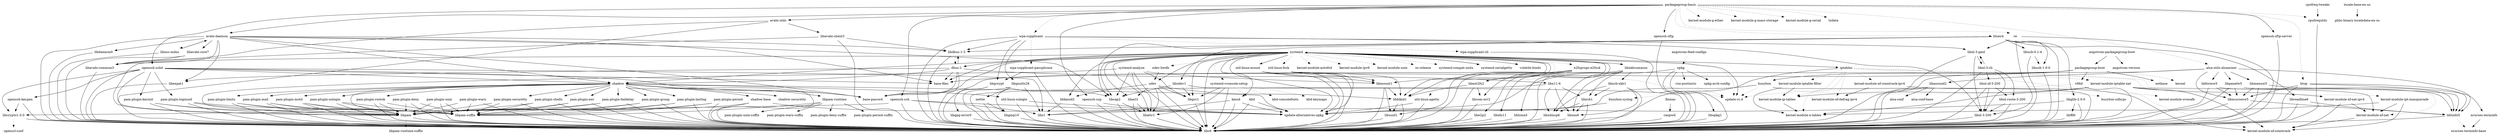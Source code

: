 digraph depends {
    node [shape=plaintext]
"alsa-utils-alsamixer" -> "libasound2";
"alsa-utils-alsamixer" -> "libc6";
"alsa-utils-alsamixer" -> "libformw5";
"alsa-utils-alsamixer" -> "libmenuw5";
"alsa-utils-alsamixer" -> "libncursesw5";
"alsa-utils-alsamixer" -> "libpanelw5";
"alsa-utils-alsamixer" -> "libtinfo5";
"angstrom-feed-configs" -> "opkg" [style=dotted];
"angstrom-packagegroup-boot" -> "angstrom-version";
"angstrom-packagegroup-boot" -> "packagegroup-boot";
"avahi-daemon" -> "base-files";
"avahi-daemon" -> "base-passwd";
"avahi-daemon" -> "libavahi-common3";
"avahi-daemon" -> "libavahi-core7";
"avahi-daemon" -> "libc6";
"avahi-daemon" -> "libcap2";
"avahi-daemon" -> "libdaemon0";
"avahi-daemon" -> "libdbus-1-3";
"avahi-daemon" -> "libexpat1";
"avahi-daemon" -> "libnss-mdns" [style=dotted];
"avahi-daemon" -> "shadow";
"avahi-utils" -> "libavahi-client3";
"avahi-utils" -> "libavahi-common3";
"avahi-utils" -> "libc6";
"bluez4" -> "libc6";
"bluez4" -> "libcap2";
"bluez4" -> "libdbus-1-3";
"bluez4" -> "libglib-2.0-0";
"bluez4" -> "libreadline6";
"bluez4" -> "libudev1";
"bluez4" -> "libusb-0.1-4";
"bluez4" -> "libusb-1.0-0";
"busybox" -> "busybox-syslog" [style=dotted];
"busybox" -> "busybox-udhcpc" [style=dotted];
"busybox" -> "libc6";
"busybox" -> "update-alternatives-opkg";
"busybox" -> "update-rc.d" [style=dotted];
"busybox-syslog" -> "update-alternatives-opkg";
"cpufreq-tweaks" -> "cpufrequtils";
"cpufrequtils" -> "libc6";
"dbus-1" -> "base-files";
"dbus-1" -> "base-passwd";
"dbus-1" -> "libc6";
"dbus-1" -> "libdbus-1-3";
"dbus-1" -> "libexpat1";
"dbus-1" -> "libx11-6";
"dbus-1" -> "shadow";
"dbus-1" -> "update-rc.d" [style=dotted];
"e2fsprogs-e2fsck" -> "libblkid1";
"e2fsprogs-e2fsck" -> "libc6";
"e2fsprogs-e2fsck" -> "libcom-err2";
"e2fsprogs-e2fsck" -> "libe2p2";
"e2fsprogs-e2fsck" -> "libext2fs2";
"e2fsprogs-e2fsck" -> "libuuid1";
"fixmac" -> "ranpwd";
"htop" -> "libc6";
"htop" -> "libncursesw5";
"htop" -> "libtinfo5";
"htop" -> "ncurses-terminfo";
"iptables" -> "kernel-module-ip-tables" [style=dotted];
"iptables" -> "kernel-module-ipt-masquerade" [style=dotted];
"iptables" -> "kernel-module-iptable-filter" [style=dotted];
"iptables" -> "kernel-module-iptable-nat" [style=dotted];
"iptables" -> "kernel-module-nf-conntrack" [style=dotted];
"iptables" -> "kernel-module-nf-conntrack-ipv4" [style=dotted];
"iptables" -> "kernel-module-nf-defrag-ipv4" [style=dotted];
"iptables" -> "kernel-module-nf-nat" [style=dotted];
"iptables" -> "kernel-module-x-tables" [style=dotted];
"iptables" -> "libc6";
"iw" -> "libc6";
"iw" -> "libnl-3-200";
"iw" -> "libnl-3-genl";
"kbd" -> "libc6";
"kbd" -> "update-alternatives-opkg";
"kernel-module-ip-tables" -> "kernel-module-x-tables";
"kernel-module-ipt-masquerade" -> "kernel-module-nf-conntrack";
"kernel-module-ipt-masquerade" -> "kernel-module-nf-nat";
"kernel-module-ipt-masquerade" -> "kernel-module-x-tables";
"kernel-module-iptable-filter" -> "kernel-module-ip-tables";
"kernel-module-iptable-filter" -> "kernel-module-x-tables";
"kernel-module-iptable-nat" -> "kernel-module-ip-tables";
"kernel-module-iptable-nat" -> "kernel-module-nf-conntrack";
"kernel-module-iptable-nat" -> "kernel-module-nf-nat";
"kernel-module-iptable-nat" -> "kernel-module-nf-nat-ipv4";
"kernel-module-iptable-nat" -> "kernel-module-x-tables";
"kernel-module-nf-conntrack-ipv4" -> "kernel-module-nf-conntrack";
"kernel-module-nf-conntrack-ipv4" -> "kernel-module-nf-defrag-ipv4";
"kernel-module-nf-nat" -> "kernel-module-nf-conntrack";
"kernel-module-nf-nat-ipv4" -> "kernel-module-nf-conntrack";
"kernel-module-nf-nat-ipv4" -> "kernel-module-nf-nat";
"kmod" -> "libc6";
"kmod" -> "libz1";
"kmod" -> "update-alternatives-opkg";
"libacl1" -> "libattr1";
"libacl1" -> "libc6";
"libasound2" -> "alsa-conf";
"libasound2" -> "alsa-conf-base";
"libasound2" -> "libc6";
"libattr1" -> "libc6";
"libavahi-client3" -> "libavahi-common3";
"libavahi-client3" -> "libc6";
"libavahi-client3" -> "libdbus-1-3";
"libavahi-common3" -> "libc6";
"libavahi-core7" -> "libavahi-common3";
"libavahi-core7" -> "libc6";
"libblkid1" -> "libc6";
"libblkid1" -> "libuuid1";
"libcap2" -> "libattr1";
"libcap2" -> "libc6";
"libcom-err2" -> "libc6";
"libcrypto1.0.0" -> "libc6";
"libcrypto1.0.0" -> "openssl-conf" [style=dotted];
"libdaemon0" -> "libc6";
"libdbus-1-3" -> "dbus-1" [style=dotted];
"libdbus-1-3" -> "libc6";
"libe2p2" -> "libc6";
"libexpat1" -> "libc6";
"libext2fs2" -> "libblkid1";
"libext2fs2" -> "libc6";
"libext2fs2" -> "libcom-err2";
"libffi6" -> "libc6";
"libformw5" -> "libc6";
"libformw5" -> "libncursesw5";
"libformw5" -> "libtinfo5";
"libgcc1" -> "libc6";
"libgcrypt" -> "libc6";
"libgcrypt" -> "libcap2";
"libgcrypt" -> "libgpg-error0";
"libglib-2.0-0" -> "libc6";
"libglib-2.0-0" -> "libffi6";
"libglib-2.0-0" -> "libz1";
"libgmp10" -> "libc6";
"libgnutls28" -> "libc6";
"libgnutls28" -> "libgmp10";
"libgnutls28" -> "libz1";
"libgnutls28" -> "nettle";
"libgpg-error0" -> "libc6";
"libidn11" -> "libc6";
"libkmod2" -> "libc6";
"libkmod2" -> "libz1";
"liblzma5" -> "libc6";
"libmenuw5" -> "libc6";
"libmenuw5" -> "libncursesw5";
"libmenuw5" -> "libtinfo5";
"libmount1" -> "libblkid1";
"libmount1" -> "libc6";
"libmount1" -> "libuuid1";
"libncursesw5" -> "libc6";
"libncursesw5" -> "libtinfo5";
"libnl-3-200" -> "libc6";
"libnl-3-cli" -> "libc6";
"libnl-3-cli" -> "libnl-3-200";
"libnl-3-cli" -> "libnl-3-genl";
"libnl-3-cli" -> "libnl-nf-3-200";
"libnl-3-cli" -> "libnl-route-3-200";
"libnl-3-genl" -> "libc6";
"libnl-3-genl" -> "libnl-3-200";
"libnl-3-genl" -> "libnl-3-cli";
"libnl-nf-3-200" -> "libc6";
"libnl-nf-3-200" -> "libnl-3-200";
"libnl-nf-3-200" -> "libnl-route-3-200";
"libnl-route-3-200" -> "libc6";
"libnl-route-3-200" -> "libnl-3-200";
"libnss-mdns" -> "avahi-daemon";
"libnss-mdns" -> "libc6";
"libopkg1" -> "libc6";
"libpam" -> "libc6";
"libpam" -> "libpam-runtime-suffix" [style=dotted];
"libpam-runtime" -> "libpam-suffix";
"libpam-runtime" -> "pam-plugin-deny-suffix";
"libpam-runtime" -> "pam-plugin-permit-suffix";
"libpam-runtime" -> "pam-plugin-unix-suffix";
"libpam-runtime" -> "pam-plugin-warn-suffix";
"libpanelw5" -> "libc6";
"libpanelw5" -> "libncursesw5";
"libpanelw5" -> "libtinfo5";
"libreadline6" -> "libc6";
"libreadline6" -> "libtinfo5";
"libtinfo5" -> "libc6";
"libtinfo5" -> "ncurses-terminfo-base" [style=dotted];
"libudev1" -> "libc6";
"libudev1" -> "libcap2";
"libudev1" -> "libgcc1";
"libusb-0.1-4" -> "libc6";
"libusb-0.1-4" -> "libusb-1.0-0";
"libusb-1.0-0" -> "libc6";
"libuuid1" -> "libc6";
"libx11-6" -> "libc6";
"libx11-6" -> "libxau6";
"libx11-6" -> "libxcb1";
"libx11-6" -> "libxdmcp6";
"libxau6" -> "libc6";
"libxcb-xkb1" -> "libc6";
"libxcb-xkb1" -> "libxau6";
"libxcb-xkb1" -> "libxcb1";
"libxcb-xkb1" -> "libxdmcp6";
"libxcb1" -> "libc6";
"libxcb1" -> "libxau6";
"libxcb1" -> "libxdmcp6";
"libxdmcp6" -> "libc6";
"libxkbcommon" -> "libc6";
"libxkbcommon" -> "libxau6";
"libxkbcommon" -> "libxcb-xkb1";
"libxkbcommon" -> "libxcb1";
"libxkbcommon" -> "libxdmcp6";
"libz1" -> "libc6";
"locale-base-en-us" -> "glibc-binary-localedata-en-us";
"ncurses-terminfo" -> "ncurses-terminfo-base";
"nettle" -> "libc6";
"nettle" -> "libgmp10";
"openssh-keygen" -> "libc6";
"openssh-keygen" -> "libcrypto1.0.0";
"openssh-scp" -> "libc6";
"openssh-scp" -> "update-alternatives-opkg";
"openssh-sftp" -> "libc6";
"openssh-sftp-server" -> "libc6";
"openssh-ssh" -> "libc6";
"openssh-ssh" -> "libcrypto1.0.0";
"openssh-ssh" -> "libz1";
"openssh-ssh" -> "update-alternatives-opkg";
"openssh-sshd" -> "base-files";
"openssh-sshd" -> "base-passwd";
"openssh-sshd" -> "libc6";
"openssh-sshd" -> "libcrypto1.0.0";
"openssh-sshd" -> "libpam";
"openssh-sshd" -> "libz1";
"openssh-sshd" -> "openssh-keygen";
"openssh-sshd" -> "pam-plugin-keyinit";
"openssh-sshd" -> "pam-plugin-loginuid";
"openssh-sshd" -> "shadow";
"opkg" -> "libc6";
"opkg" -> "libopkg1";
"opkg" -> "opkg-arch-config";
"opkg" -> "run-postinsts";
"opkg" -> "update-alternatives-opkg";
"packagegroup-basic" -> "alsa-utils-alsamixer" [style=dotted];
"packagegroup-basic" -> "avahi-daemon";
"packagegroup-basic" -> "avahi-utils";
"packagegroup-basic" -> "bluez4" [style=dotted];
"packagegroup-basic" -> "cpufrequtils" [style=dotted];
"packagegroup-basic" -> "htop" [style=dotted];
"packagegroup-basic" -> "iw" [style=dotted];
"packagegroup-basic" -> "kernel-module-g-ether" [style=dotted];
"packagegroup-basic" -> "kernel-module-g-mass-storage" [style=dotted];
"packagegroup-basic" -> "kernel-module-g-serial" [style=dotted];
"packagegroup-basic" -> "openssh-scp";
"packagegroup-basic" -> "openssh-sftp";
"packagegroup-basic" -> "openssh-sftp-server";
"packagegroup-basic" -> "openssh-ssh";
"packagegroup-basic" -> "openssh-sshd";
"packagegroup-basic" -> "tzdata" [style=dotted];
"packagegroup-basic" -> "wpa-supplicant" [style=dotted];
"packagegroup-boot" -> "base-files";
"packagegroup-boot" -> "base-passwd";
"packagegroup-boot" -> "busybox";
"packagegroup-boot" -> "kernel" [style=dotted];
"packagegroup-boot" -> "netbase";
"packagegroup-boot" -> "v86d";
"pam-plugin-deny" -> "libc6";
"pam-plugin-deny" -> "libpam";
"pam-plugin-deny" -> "libpam-suffix";
"pam-plugin-env" -> "libc6";
"pam-plugin-env" -> "libpam";
"pam-plugin-env" -> "libpam-suffix";
"pam-plugin-faildelay" -> "libc6";
"pam-plugin-faildelay" -> "libpam";
"pam-plugin-faildelay" -> "libpam-suffix";
"pam-plugin-group" -> "libc6";
"pam-plugin-group" -> "libpam";
"pam-plugin-group" -> "libpam-suffix";
"pam-plugin-keyinit" -> "libc6";
"pam-plugin-keyinit" -> "libpam";
"pam-plugin-keyinit" -> "libpam-suffix";
"pam-plugin-lastlog" -> "libc6";
"pam-plugin-lastlog" -> "libpam";
"pam-plugin-lastlog" -> "libpam-suffix";
"pam-plugin-limits" -> "libc6";
"pam-plugin-limits" -> "libpam";
"pam-plugin-limits" -> "libpam-suffix";
"pam-plugin-loginuid" -> "libc6";
"pam-plugin-loginuid" -> "libpam";
"pam-plugin-loginuid" -> "libpam-suffix";
"pam-plugin-mail" -> "libc6";
"pam-plugin-mail" -> "libpam";
"pam-plugin-mail" -> "libpam-suffix";
"pam-plugin-motd" -> "libc6";
"pam-plugin-motd" -> "libpam";
"pam-plugin-motd" -> "libpam-suffix";
"pam-plugin-nologin" -> "libc6";
"pam-plugin-nologin" -> "libpam";
"pam-plugin-nologin" -> "libpam-suffix";
"pam-plugin-permit" -> "libc6";
"pam-plugin-permit" -> "libpam";
"pam-plugin-permit" -> "libpam-suffix";
"pam-plugin-rootok" -> "libc6";
"pam-plugin-rootok" -> "libpam";
"pam-plugin-rootok" -> "libpam-suffix";
"pam-plugin-securetty" -> "libc6";
"pam-plugin-securetty" -> "libpam";
"pam-plugin-securetty" -> "libpam-suffix";
"pam-plugin-shells" -> "libc6";
"pam-plugin-shells" -> "libpam";
"pam-plugin-shells" -> "libpam-suffix";
"pam-plugin-unix" -> "libc6";
"pam-plugin-unix" -> "libpam";
"pam-plugin-unix" -> "libpam-suffix";
"pam-plugin-warn" -> "libc6";
"pam-plugin-warn" -> "libpam";
"pam-plugin-warn" -> "libpam-suffix";
"ranpwd" -> "libc6";
"run-postinsts" -> "update-rc.d" [style=dotted];
"shadow" -> "base-passwd";
"shadow" -> "libc6";
"shadow" -> "libpam";
"shadow" -> "libpam-runtime";
"shadow" -> "pam-plugin-env";
"shadow" -> "pam-plugin-faildelay";
"shadow" -> "pam-plugin-group";
"shadow" -> "pam-plugin-lastlog";
"shadow" -> "pam-plugin-limits";
"shadow" -> "pam-plugin-mail";
"shadow" -> "pam-plugin-motd";
"shadow" -> "pam-plugin-nologin";
"shadow" -> "pam-plugin-rootok";
"shadow" -> "pam-plugin-securetty";
"shadow" -> "pam-plugin-shells";
"shadow" -> "shadow-base";
"shadow" -> "shadow-securetty";
"shadow" -> "update-alternatives-opkg";
"shadow" -> "util-linux-sulogin";
"shadow-base" -> "libc6";
"shadow-base" -> "libpam";
"shadow-base" -> "update-alternatives-opkg";
"systemd" -> "base-files";
"systemd" -> "base-passwd";
"systemd" -> "dbus-1";
"systemd" -> "e2fsprogs-e2fsck" [style=dotted];
"systemd" -> "iptables";
"systemd" -> "kernel-module-autofs4" [style=dotted];
"systemd" -> "kernel-module-ipv6" [style=dotted];
"systemd" -> "kernel-module-unix" [style=dotted];
"systemd" -> "kmod";
"systemd" -> "libacl1";
"systemd" -> "libattr1";
"systemd" -> "libblkid1";
"systemd" -> "libc6";
"systemd" -> "libcap2";
"systemd" -> "libgcc1";
"systemd" -> "libidn11";
"systemd" -> "libkmod2";
"systemd" -> "liblzma5";
"systemd" -> "libmount1";
"systemd" -> "libpam";
"systemd" -> "libxkbcommon";
"systemd" -> "os-release" [style=dotted];
"systemd" -> "shadow";
"systemd" -> "systemd-compat-units" [style=dotted];
"systemd" -> "systemd-serialgetty" [style=dotted];
"systemd" -> "systemd-vconsole-setup" [style=dotted];
"systemd" -> "udev";
"systemd" -> "udev-hwdb" [style=dotted];
"systemd" -> "update-alternatives-opkg";
"systemd" -> "update-rc.d" [style=dotted];
"systemd" -> "update-rc.d";
"systemd" -> "util-linux-agetty" [style=dotted];
"systemd" -> "util-linux-fsck" [style=dotted];
"systemd" -> "util-linux-mount";
"systemd" -> "volatile-binds";
"systemd-analyze" -> "libattr1";
"systemd-analyze" -> "libc6";
"systemd-analyze" -> "libcap2";
"systemd-analyze" -> "libgcc1";
"systemd-analyze" -> "libmount1";
"systemd-analyze" -> "libpam";
"systemd-serialgetty" -> "systemd";
"systemd-vconsole-setup" -> "kbd" [style=dotted];
"systemd-vconsole-setup" -> "kbd-consolefonts" [style=dotted];
"systemd-vconsole-setup" -> "kbd-keymaps" [style=dotted];
"systemd-vconsole-setup" -> "libattr1";
"systemd-vconsole-setup" -> "libc6";
"systemd-vconsole-setup" -> "libgcc1";
"udev" -> "libacl1";
"udev" -> "libattr1";
"udev" -> "libblkid1";
"udev" -> "libc6";
"udev" -> "libgcc1";
"udev" -> "libkmod2";
"udev-hwdb" -> "udev";
"util-linux-agetty" -> "libc6";
"util-linux-agetty" -> "update-alternatives-opkg";
"util-linux-fsck" -> "libblkid1";
"util-linux-fsck" -> "libc6";
"util-linux-fsck" -> "libmount1";
"util-linux-fsck" -> "update-alternatives-opkg";
"util-linux-mount" -> "libc6";
"util-linux-mount" -> "libmount1";
"util-linux-mount" -> "update-alternatives-opkg";
"util-linux-sulogin" -> "libc6";
"util-linux-sulogin" -> "update-alternatives-opkg";
"v86d" -> "kernel-module-uvesafb" [style=dotted];
"v86d" -> "libc6";
"v86d" -> "update-rc.d" [style=dotted];
"wpa-supplicant" -> "libc6";
"wpa-supplicant" -> "libdbus-1-3";
"wpa-supplicant" -> "libgcrypt";
"wpa-supplicant" -> "libgnutls28";
"wpa-supplicant" -> "libnl-3-200";
"wpa-supplicant" -> "libnl-3-genl";
"wpa-supplicant" -> "wpa-supplicant-cli" [style=dotted];
"wpa-supplicant" -> "wpa-supplicant-passphrase" [style=dotted];
"wpa-supplicant-cli" -> "libc6";
"wpa-supplicant-passphrase" -> "libc6";
"wpa-supplicant-passphrase" -> "libgcrypt";
}
